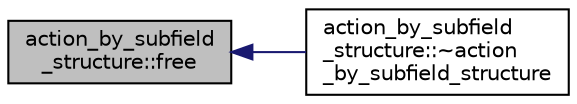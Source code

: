 digraph "action_by_subfield_structure::free"
{
  edge [fontname="Helvetica",fontsize="10",labelfontname="Helvetica",labelfontsize="10"];
  node [fontname="Helvetica",fontsize="10",shape=record];
  rankdir="LR";
  Node449 [label="action_by_subfield\l_structure::free",height=0.2,width=0.4,color="black", fillcolor="grey75", style="filled", fontcolor="black"];
  Node449 -> Node450 [dir="back",color="midnightblue",fontsize="10",style="solid",fontname="Helvetica"];
  Node450 [label="action_by_subfield\l_structure::~action\l_by_subfield_structure",height=0.2,width=0.4,color="black", fillcolor="white", style="filled",URL="$dd/d67/classaction__by__subfield__structure.html#af098ddf98b64f4848b83f6a129fc2887"];
}
